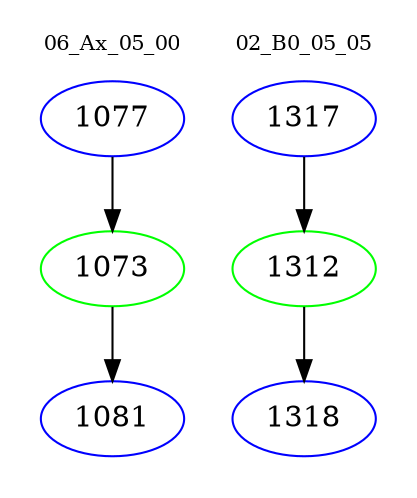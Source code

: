 digraph{
subgraph cluster_0 {
color = white
label = "06_Ax_05_00";
fontsize=10;
T0_1077 [label="1077", color="blue"]
T0_1077 -> T0_1073 [color="black"]
T0_1073 [label="1073", color="green"]
T0_1073 -> T0_1081 [color="black"]
T0_1081 [label="1081", color="blue"]
}
subgraph cluster_1 {
color = white
label = "02_B0_05_05";
fontsize=10;
T1_1317 [label="1317", color="blue"]
T1_1317 -> T1_1312 [color="black"]
T1_1312 [label="1312", color="green"]
T1_1312 -> T1_1318 [color="black"]
T1_1318 [label="1318", color="blue"]
}
}
